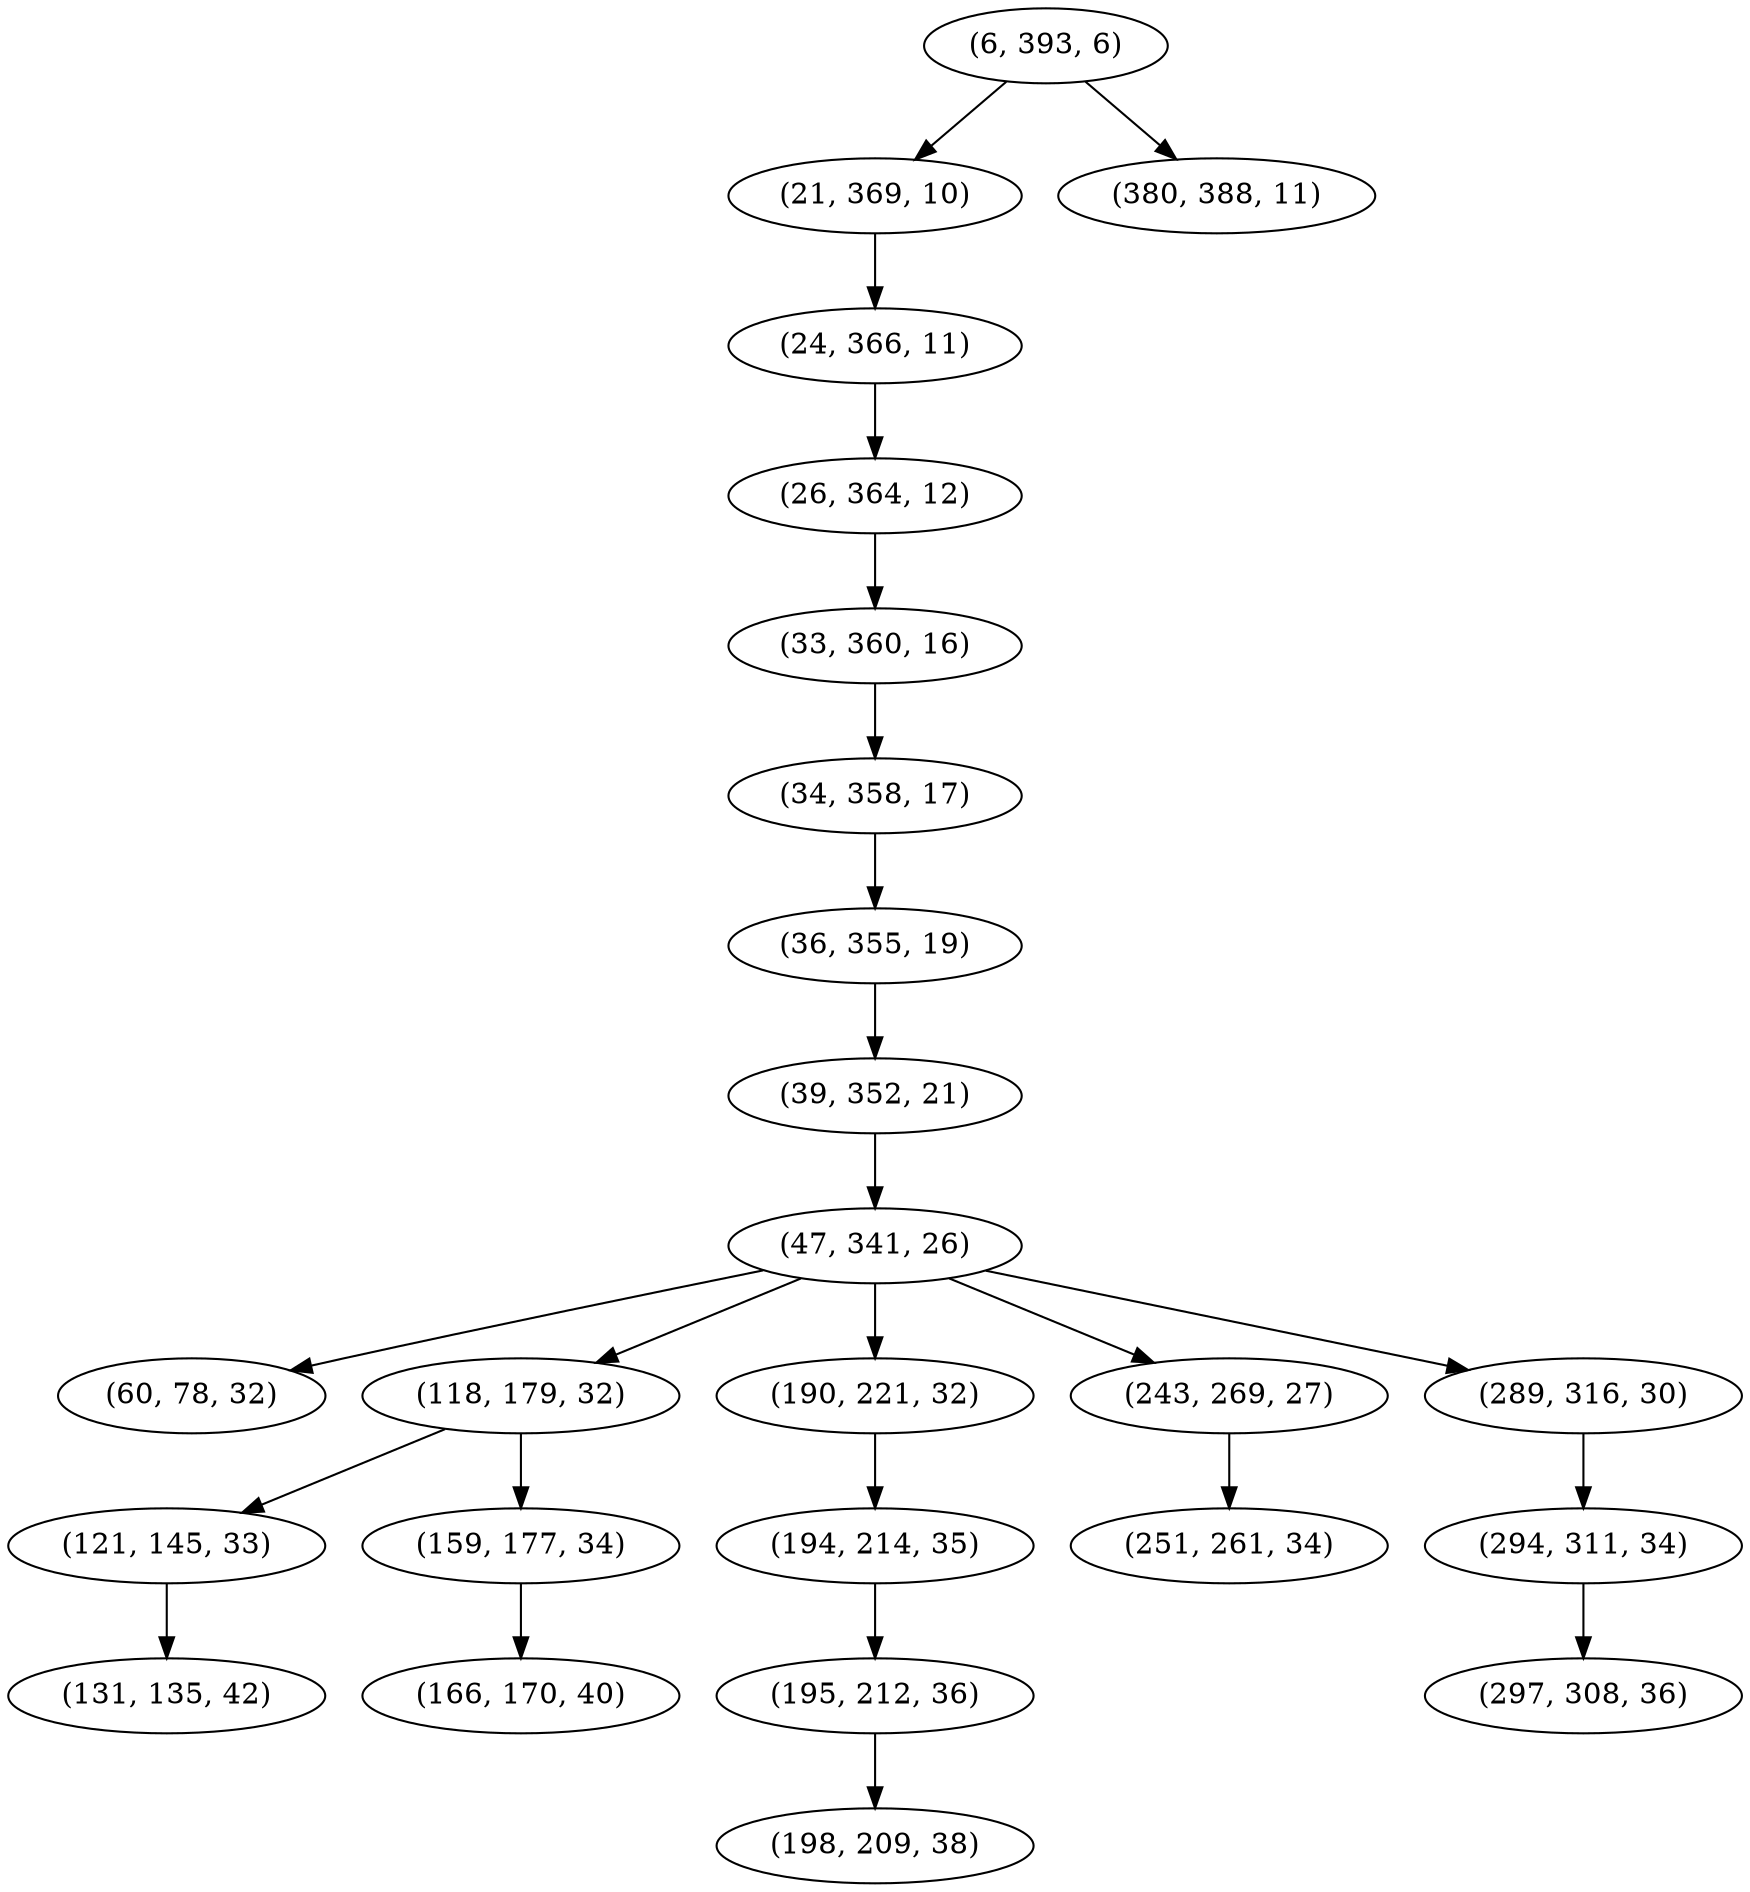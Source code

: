 digraph tree {
    "(6, 393, 6)";
    "(21, 369, 10)";
    "(24, 366, 11)";
    "(26, 364, 12)";
    "(33, 360, 16)";
    "(34, 358, 17)";
    "(36, 355, 19)";
    "(39, 352, 21)";
    "(47, 341, 26)";
    "(60, 78, 32)";
    "(118, 179, 32)";
    "(121, 145, 33)";
    "(131, 135, 42)";
    "(159, 177, 34)";
    "(166, 170, 40)";
    "(190, 221, 32)";
    "(194, 214, 35)";
    "(195, 212, 36)";
    "(198, 209, 38)";
    "(243, 269, 27)";
    "(251, 261, 34)";
    "(289, 316, 30)";
    "(294, 311, 34)";
    "(297, 308, 36)";
    "(380, 388, 11)";
    "(6, 393, 6)" -> "(21, 369, 10)";
    "(6, 393, 6)" -> "(380, 388, 11)";
    "(21, 369, 10)" -> "(24, 366, 11)";
    "(24, 366, 11)" -> "(26, 364, 12)";
    "(26, 364, 12)" -> "(33, 360, 16)";
    "(33, 360, 16)" -> "(34, 358, 17)";
    "(34, 358, 17)" -> "(36, 355, 19)";
    "(36, 355, 19)" -> "(39, 352, 21)";
    "(39, 352, 21)" -> "(47, 341, 26)";
    "(47, 341, 26)" -> "(60, 78, 32)";
    "(47, 341, 26)" -> "(118, 179, 32)";
    "(47, 341, 26)" -> "(190, 221, 32)";
    "(47, 341, 26)" -> "(243, 269, 27)";
    "(47, 341, 26)" -> "(289, 316, 30)";
    "(118, 179, 32)" -> "(121, 145, 33)";
    "(118, 179, 32)" -> "(159, 177, 34)";
    "(121, 145, 33)" -> "(131, 135, 42)";
    "(159, 177, 34)" -> "(166, 170, 40)";
    "(190, 221, 32)" -> "(194, 214, 35)";
    "(194, 214, 35)" -> "(195, 212, 36)";
    "(195, 212, 36)" -> "(198, 209, 38)";
    "(243, 269, 27)" -> "(251, 261, 34)";
    "(289, 316, 30)" -> "(294, 311, 34)";
    "(294, 311, 34)" -> "(297, 308, 36)";
}
